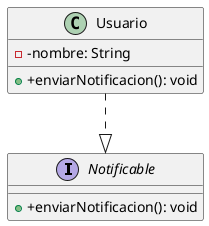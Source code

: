 ```plantuml
@startuml
interface Notificable {
  + +enviarNotificacion(): void
}

class Usuario {
  - -nombre: String
  + +enviarNotificacion(): void
}

Usuario ..|> Notificable
@enduml